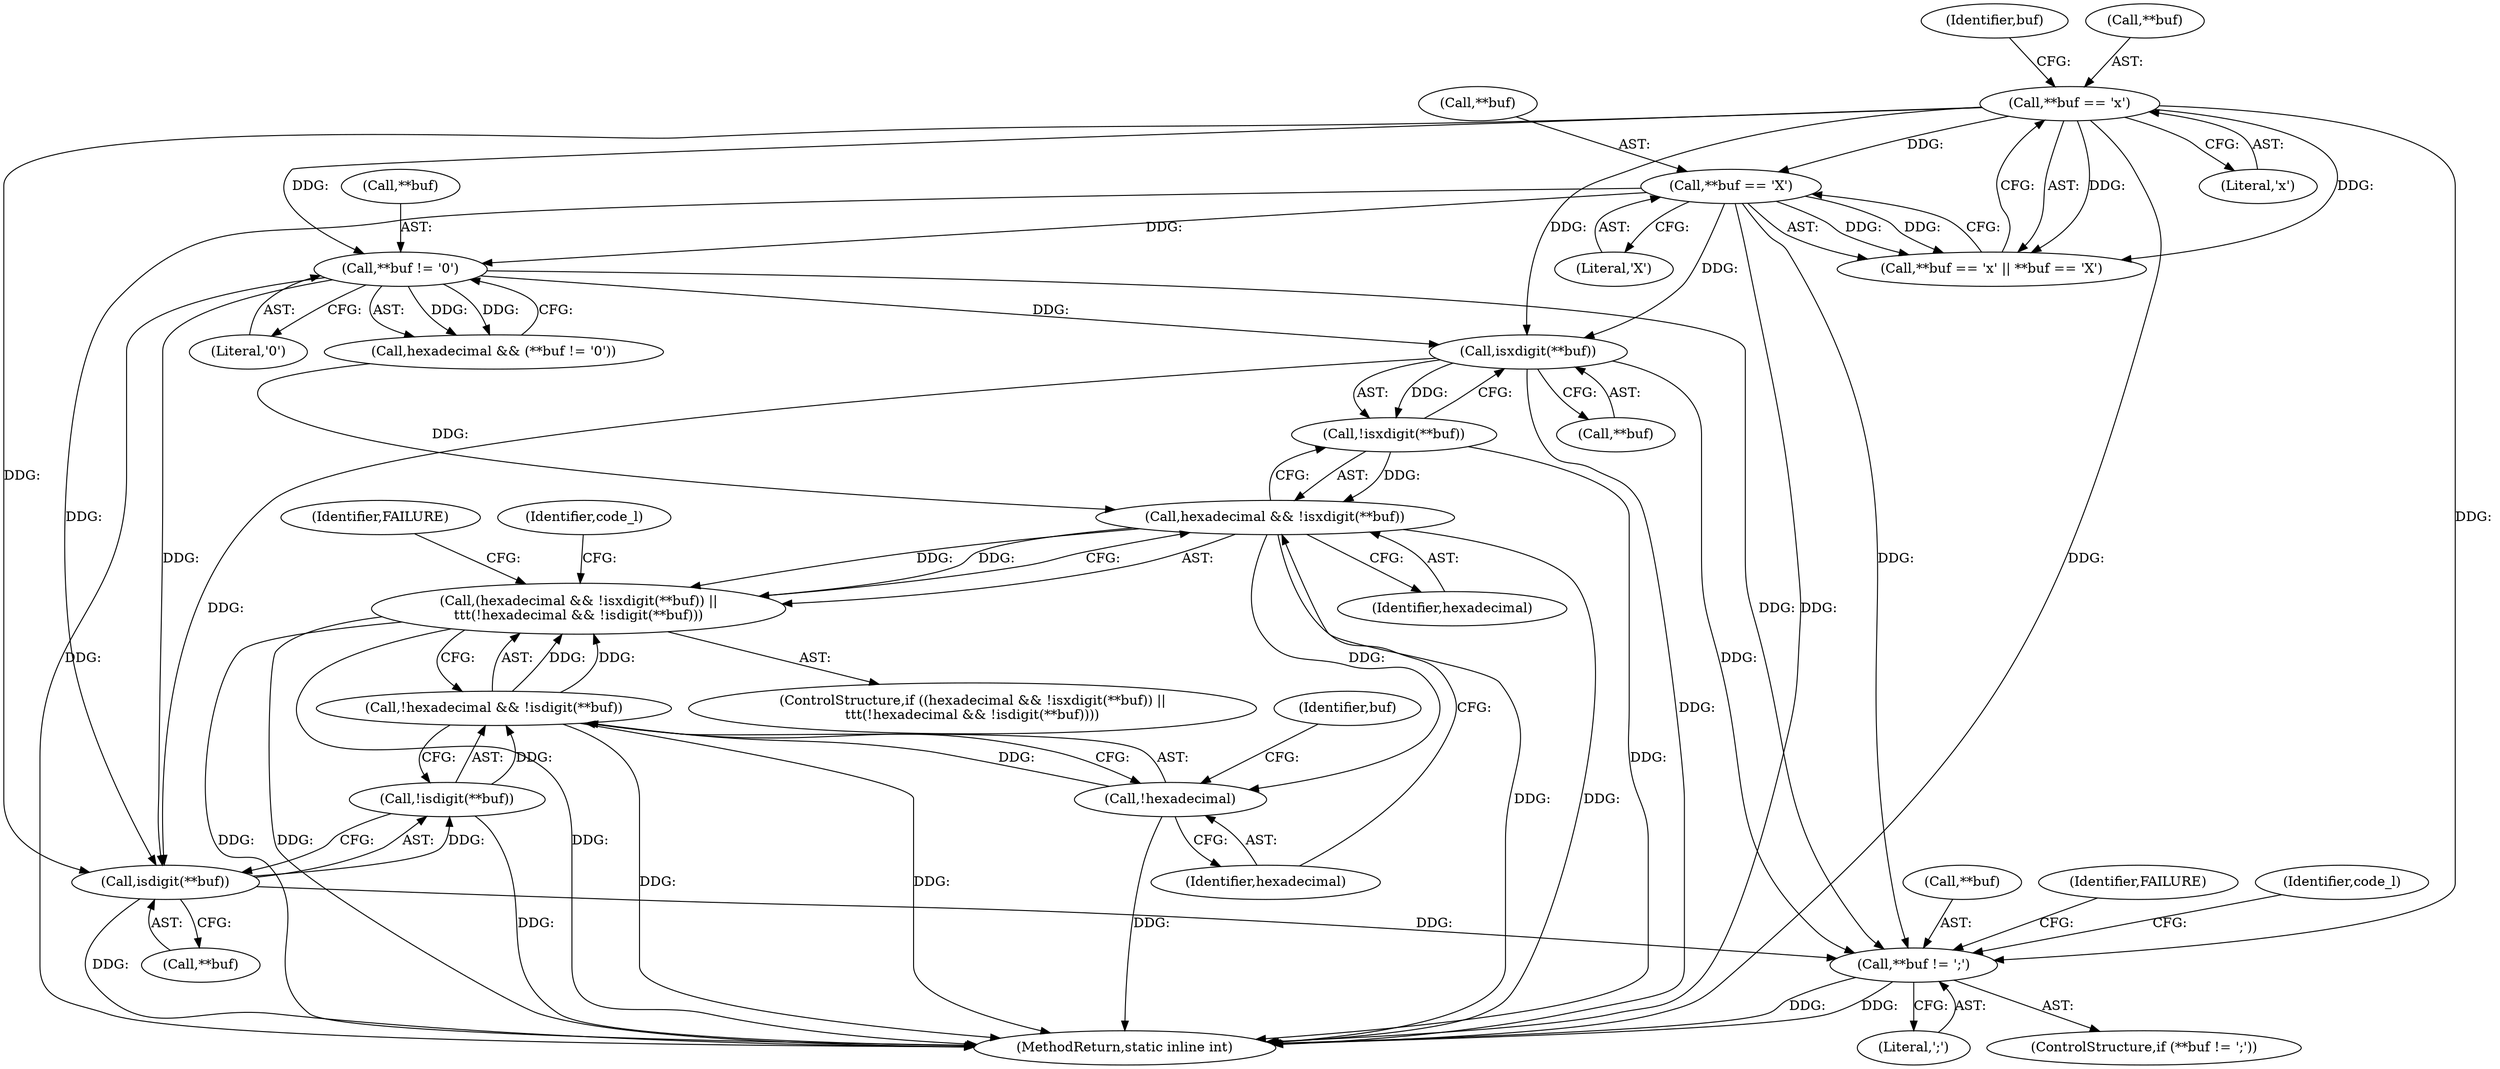 digraph "0_php-src_0da8b8b801f9276359262f1ef8274c7812d3dfda?w=1_8@pointer" {
"1000140" [label="(Call,isxdigit(**buf))"];
"1000113" [label="(Call,**buf == 'x')"];
"1000127" [label="(Call,**buf != '\0')"];
"1000118" [label="(Call,**buf == 'X')"];
"1000139" [label="(Call,!isxdigit(**buf))"];
"1000137" [label="(Call,hexadecimal && !isxdigit(**buf))"];
"1000136" [label="(Call,(hexadecimal && !isxdigit(**buf)) ||\n\t\t\t(!hexadecimal && !isdigit(**buf)))"];
"1000145" [label="(Call,!hexadecimal)"];
"1000144" [label="(Call,!hexadecimal && !isdigit(**buf))"];
"1000148" [label="(Call,isdigit(**buf))"];
"1000147" [label="(Call,!isdigit(**buf))"];
"1000171" [label="(Call,**buf != ';')"];
"1000131" [label="(Literal,'\0')"];
"1000145" [label="(Call,!hexadecimal)"];
"1000117" [label="(Literal,'x')"];
"1000137" [label="(Call,hexadecimal && !isxdigit(**buf))"];
"1000141" [label="(Call,**buf)"];
"1000151" [label="(Identifier,buf)"];
"1000172" [label="(Call,**buf)"];
"1000118" [label="(Call,**buf == 'X')"];
"1000175" [label="(Literal,';')"];
"1000156" [label="(Identifier,code_l)"];
"1000140" [label="(Call,isxdigit(**buf))"];
"1000171" [label="(Call,**buf != ';')"];
"1000125" [label="(Call,hexadecimal && (**buf != '\0'))"];
"1000136" [label="(Call,(hexadecimal && !isxdigit(**buf)) ||\n\t\t\t(!hexadecimal && !isdigit(**buf)))"];
"1000121" [label="(Identifier,buf)"];
"1000127" [label="(Call,**buf != '\0')"];
"1000128" [label="(Call,**buf)"];
"1000135" [label="(ControlStructure,if ((hexadecimal && !isxdigit(**buf)) ||\n\t\t\t(!hexadecimal && !isdigit(**buf))))"];
"1000196" [label="(MethodReturn,static inline int)"];
"1000114" [label="(Call,**buf)"];
"1000154" [label="(Identifier,FAILURE)"];
"1000113" [label="(Call,**buf == 'x')"];
"1000177" [label="(Identifier,FAILURE)"];
"1000122" [label="(Literal,'X')"];
"1000139" [label="(Call,!isxdigit(**buf))"];
"1000147" [label="(Call,!isdigit(**buf))"];
"1000170" [label="(ControlStructure,if (**buf != ';'))"];
"1000144" [label="(Call,!hexadecimal && !isdigit(**buf))"];
"1000149" [label="(Call,**buf)"];
"1000119" [label="(Call,**buf)"];
"1000180" [label="(Identifier,code_l)"];
"1000112" [label="(Call,**buf == 'x' || **buf == 'X')"];
"1000146" [label="(Identifier,hexadecimal)"];
"1000148" [label="(Call,isdigit(**buf))"];
"1000138" [label="(Identifier,hexadecimal)"];
"1000140" -> "1000139"  [label="AST: "];
"1000140" -> "1000141"  [label="CFG: "];
"1000141" -> "1000140"  [label="AST: "];
"1000139" -> "1000140"  [label="CFG: "];
"1000140" -> "1000196"  [label="DDG: "];
"1000140" -> "1000139"  [label="DDG: "];
"1000113" -> "1000140"  [label="DDG: "];
"1000127" -> "1000140"  [label="DDG: "];
"1000118" -> "1000140"  [label="DDG: "];
"1000140" -> "1000148"  [label="DDG: "];
"1000140" -> "1000171"  [label="DDG: "];
"1000113" -> "1000112"  [label="AST: "];
"1000113" -> "1000117"  [label="CFG: "];
"1000114" -> "1000113"  [label="AST: "];
"1000117" -> "1000113"  [label="AST: "];
"1000121" -> "1000113"  [label="CFG: "];
"1000112" -> "1000113"  [label="CFG: "];
"1000113" -> "1000196"  [label="DDG: "];
"1000113" -> "1000112"  [label="DDG: "];
"1000113" -> "1000112"  [label="DDG: "];
"1000113" -> "1000118"  [label="DDG: "];
"1000113" -> "1000127"  [label="DDG: "];
"1000113" -> "1000148"  [label="DDG: "];
"1000113" -> "1000171"  [label="DDG: "];
"1000127" -> "1000125"  [label="AST: "];
"1000127" -> "1000131"  [label="CFG: "];
"1000128" -> "1000127"  [label="AST: "];
"1000131" -> "1000127"  [label="AST: "];
"1000125" -> "1000127"  [label="CFG: "];
"1000127" -> "1000196"  [label="DDG: "];
"1000127" -> "1000125"  [label="DDG: "];
"1000127" -> "1000125"  [label="DDG: "];
"1000118" -> "1000127"  [label="DDG: "];
"1000127" -> "1000148"  [label="DDG: "];
"1000127" -> "1000171"  [label="DDG: "];
"1000118" -> "1000112"  [label="AST: "];
"1000118" -> "1000122"  [label="CFG: "];
"1000119" -> "1000118"  [label="AST: "];
"1000122" -> "1000118"  [label="AST: "];
"1000112" -> "1000118"  [label="CFG: "];
"1000118" -> "1000196"  [label="DDG: "];
"1000118" -> "1000112"  [label="DDG: "];
"1000118" -> "1000112"  [label="DDG: "];
"1000118" -> "1000148"  [label="DDG: "];
"1000118" -> "1000171"  [label="DDG: "];
"1000139" -> "1000137"  [label="AST: "];
"1000137" -> "1000139"  [label="CFG: "];
"1000139" -> "1000196"  [label="DDG: "];
"1000139" -> "1000137"  [label="DDG: "];
"1000137" -> "1000136"  [label="AST: "];
"1000137" -> "1000138"  [label="CFG: "];
"1000138" -> "1000137"  [label="AST: "];
"1000146" -> "1000137"  [label="CFG: "];
"1000136" -> "1000137"  [label="CFG: "];
"1000137" -> "1000196"  [label="DDG: "];
"1000137" -> "1000196"  [label="DDG: "];
"1000137" -> "1000136"  [label="DDG: "];
"1000137" -> "1000136"  [label="DDG: "];
"1000125" -> "1000137"  [label="DDG: "];
"1000137" -> "1000145"  [label="DDG: "];
"1000136" -> "1000135"  [label="AST: "];
"1000136" -> "1000144"  [label="CFG: "];
"1000144" -> "1000136"  [label="AST: "];
"1000154" -> "1000136"  [label="CFG: "];
"1000156" -> "1000136"  [label="CFG: "];
"1000136" -> "1000196"  [label="DDG: "];
"1000136" -> "1000196"  [label="DDG: "];
"1000136" -> "1000196"  [label="DDG: "];
"1000144" -> "1000136"  [label="DDG: "];
"1000144" -> "1000136"  [label="DDG: "];
"1000145" -> "1000144"  [label="AST: "];
"1000145" -> "1000146"  [label="CFG: "];
"1000146" -> "1000145"  [label="AST: "];
"1000151" -> "1000145"  [label="CFG: "];
"1000144" -> "1000145"  [label="CFG: "];
"1000145" -> "1000196"  [label="DDG: "];
"1000145" -> "1000144"  [label="DDG: "];
"1000144" -> "1000147"  [label="CFG: "];
"1000147" -> "1000144"  [label="AST: "];
"1000144" -> "1000196"  [label="DDG: "];
"1000144" -> "1000196"  [label="DDG: "];
"1000147" -> "1000144"  [label="DDG: "];
"1000148" -> "1000147"  [label="AST: "];
"1000148" -> "1000149"  [label="CFG: "];
"1000149" -> "1000148"  [label="AST: "];
"1000147" -> "1000148"  [label="CFG: "];
"1000148" -> "1000196"  [label="DDG: "];
"1000148" -> "1000147"  [label="DDG: "];
"1000148" -> "1000171"  [label="DDG: "];
"1000147" -> "1000196"  [label="DDG: "];
"1000171" -> "1000170"  [label="AST: "];
"1000171" -> "1000175"  [label="CFG: "];
"1000172" -> "1000171"  [label="AST: "];
"1000175" -> "1000171"  [label="AST: "];
"1000177" -> "1000171"  [label="CFG: "];
"1000180" -> "1000171"  [label="CFG: "];
"1000171" -> "1000196"  [label="DDG: "];
"1000171" -> "1000196"  [label="DDG: "];
}
